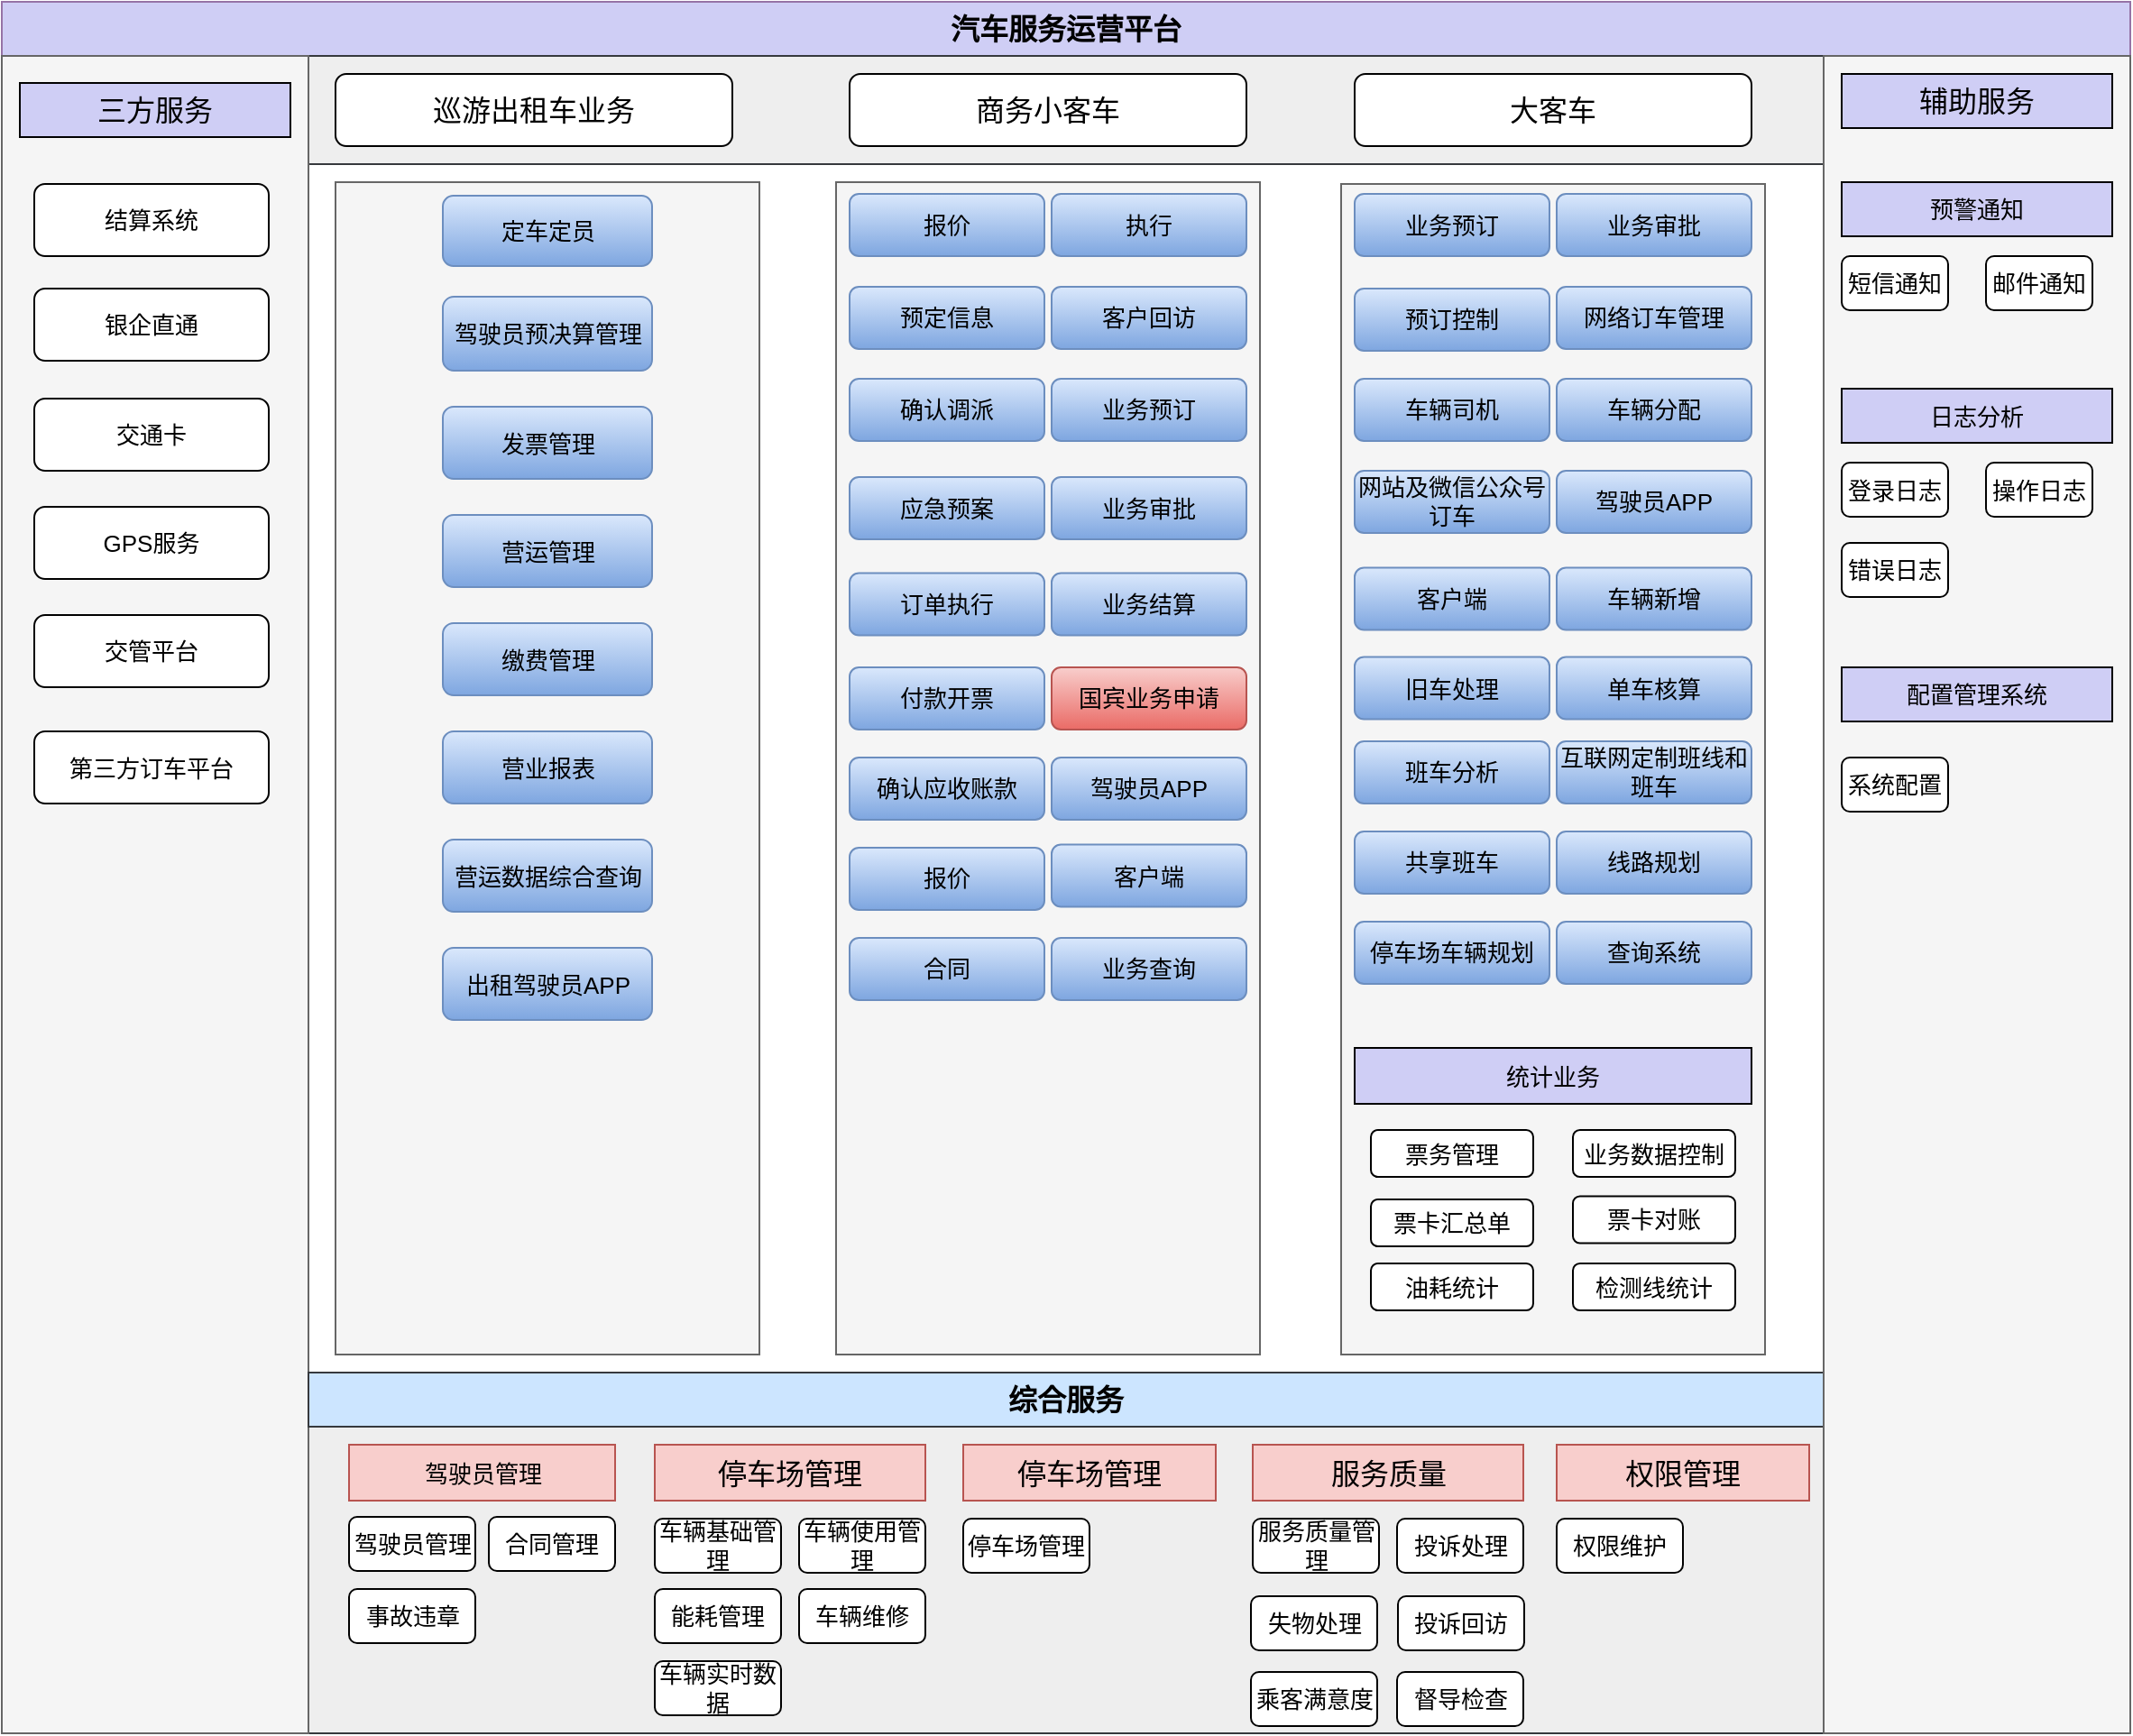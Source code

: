 <mxfile version="16.0.3" type="github">
  <diagram id="PbEHLwvle0bfFOzdE0RF" name="第 1 页">
    <mxGraphModel dx="1422" dy="762" grid="1" gridSize="10" guides="1" tooltips="1" connect="1" arrows="1" fold="1" page="1" pageScale="1" pageWidth="827" pageHeight="1169" math="0" shadow="0">
      <root>
        <mxCell id="0" />
        <mxCell id="1" parent="0" />
        <mxCell id="bQanzyuvM3PR-ToL9I3--1" value="" style="rounded=0;whiteSpace=wrap;html=1;" vertex="1" parent="1">
          <mxGeometry x="220" y="90" width="990" height="960" as="geometry" />
        </mxCell>
        <mxCell id="bQanzyuvM3PR-ToL9I3--2" value="汽车服务运营平台" style="rounded=0;whiteSpace=wrap;html=1;fillColor=#CFCEF5;strokeColor=#9673a6;fontStyle=1;fontSize=16;" vertex="1" parent="1">
          <mxGeometry x="200" y="90" width="1180" height="30" as="geometry" />
        </mxCell>
        <mxCell id="bQanzyuvM3PR-ToL9I3--3" value="" style="rounded=0;whiteSpace=wrap;html=1;fontSize=16;fillColor=#eeeeee;strokeColor=#36393d;" vertex="1" parent="1">
          <mxGeometry x="220" y="120" width="990" height="60" as="geometry" />
        </mxCell>
        <mxCell id="bQanzyuvM3PR-ToL9I3--5" value="巡游出租车业务" style="rounded=1;whiteSpace=wrap;html=1;fontSize=16;" vertex="1" parent="1">
          <mxGeometry x="385" y="130" width="220" height="40" as="geometry" />
        </mxCell>
        <mxCell id="bQanzyuvM3PR-ToL9I3--6" value="商务小客车" style="rounded=1;whiteSpace=wrap;html=1;fontSize=16;" vertex="1" parent="1">
          <mxGeometry x="670" y="130" width="220" height="40" as="geometry" />
        </mxCell>
        <mxCell id="bQanzyuvM3PR-ToL9I3--7" value="大客车" style="rounded=1;whiteSpace=wrap;html=1;fontSize=16;" vertex="1" parent="1">
          <mxGeometry x="950" y="130" width="220" height="40" as="geometry" />
        </mxCell>
        <mxCell id="bQanzyuvM3PR-ToL9I3--8" value="" style="rounded=0;whiteSpace=wrap;html=1;fontSize=16;fillColor=#eeeeee;strokeColor=#36393d;" vertex="1" parent="1">
          <mxGeometry x="370" y="880" width="840" height="170" as="geometry" />
        </mxCell>
        <mxCell id="bQanzyuvM3PR-ToL9I3--24" value="" style="rounded=0;whiteSpace=wrap;html=1;fontSize=16;fillColor=#f5f5f5;strokeColor=#666666;fontColor=#333333;" vertex="1" parent="1">
          <mxGeometry x="200" y="120" width="170" height="930" as="geometry" />
        </mxCell>
        <mxCell id="bQanzyuvM3PR-ToL9I3--25" value="三方服务" style="rounded=0;whiteSpace=wrap;html=1;fontSize=16;fillColor=#CFCEF5;" vertex="1" parent="1">
          <mxGeometry x="210" y="135" width="150" height="30" as="geometry" />
        </mxCell>
        <mxCell id="bQanzyuvM3PR-ToL9I3--26" value="结算系统" style="rounded=1;whiteSpace=wrap;html=1;fontSize=13;" vertex="1" parent="1">
          <mxGeometry x="218" y="191" width="130" height="40" as="geometry" />
        </mxCell>
        <mxCell id="bQanzyuvM3PR-ToL9I3--27" value="银企直通" style="rounded=1;whiteSpace=wrap;html=1;fontSize=13;" vertex="1" parent="1">
          <mxGeometry x="218" y="249" width="130" height="40" as="geometry" />
        </mxCell>
        <mxCell id="bQanzyuvM3PR-ToL9I3--28" value="交通卡" style="rounded=1;whiteSpace=wrap;html=1;fontSize=13;" vertex="1" parent="1">
          <mxGeometry x="218" y="310" width="130" height="40" as="geometry" />
        </mxCell>
        <mxCell id="bQanzyuvM3PR-ToL9I3--29" value="GPS服务" style="rounded=1;whiteSpace=wrap;html=1;fontSize=13;" vertex="1" parent="1">
          <mxGeometry x="218" y="370" width="130" height="40" as="geometry" />
        </mxCell>
        <mxCell id="bQanzyuvM3PR-ToL9I3--30" value="交管平台" style="rounded=1;whiteSpace=wrap;html=1;fontSize=13;" vertex="1" parent="1">
          <mxGeometry x="218" y="430" width="130" height="40" as="geometry" />
        </mxCell>
        <mxCell id="bQanzyuvM3PR-ToL9I3--45" value="" style="rounded=0;whiteSpace=wrap;html=1;fontSize=13;fillColor=#f5f5f5;strokeColor=#666666;fontColor=#333333;" vertex="1" parent="1">
          <mxGeometry x="385" y="190" width="235" height="650" as="geometry" />
        </mxCell>
        <mxCell id="bQanzyuvM3PR-ToL9I3--34" value="定车定员" style="rounded=1;whiteSpace=wrap;html=1;fontSize=13;fillColor=#dae8fc;strokeColor=#6c8ebf;gradientColor=#7ea6e0;" vertex="1" parent="1">
          <mxGeometry x="444.5" y="197.5" width="116" height="39" as="geometry" />
        </mxCell>
        <mxCell id="bQanzyuvM3PR-ToL9I3--35" value="驾驶员预决算管理" style="rounded=1;whiteSpace=wrap;html=1;fontSize=13;fillColor=#dae8fc;strokeColor=#6c8ebf;gradientColor=#7ea6e0;" vertex="1" parent="1">
          <mxGeometry x="444.5" y="253.5" width="116" height="41" as="geometry" />
        </mxCell>
        <mxCell id="bQanzyuvM3PR-ToL9I3--36" value="发票管理" style="rounded=1;whiteSpace=wrap;html=1;fontSize=13;fillColor=#dae8fc;strokeColor=#6c8ebf;gradientColor=#7ea6e0;" vertex="1" parent="1">
          <mxGeometry x="444.5" y="314.5" width="116" height="40" as="geometry" />
        </mxCell>
        <mxCell id="bQanzyuvM3PR-ToL9I3--37" value="营运管理" style="rounded=1;whiteSpace=wrap;html=1;fontSize=13;fillColor=#dae8fc;strokeColor=#6c8ebf;gradientColor=#7ea6e0;" vertex="1" parent="1">
          <mxGeometry x="444.5" y="374.5" width="116" height="40" as="geometry" />
        </mxCell>
        <mxCell id="bQanzyuvM3PR-ToL9I3--38" value="缴费管理" style="rounded=1;whiteSpace=wrap;html=1;fontSize=13;fillColor=#dae8fc;strokeColor=#6c8ebf;gradientColor=#7ea6e0;" vertex="1" parent="1">
          <mxGeometry x="444.5" y="434.5" width="116" height="40" as="geometry" />
        </mxCell>
        <mxCell id="bQanzyuvM3PR-ToL9I3--39" value="营业报表" style="rounded=1;whiteSpace=wrap;html=1;fontSize=13;fillColor=#dae8fc;strokeColor=#6c8ebf;gradientColor=#7ea6e0;" vertex="1" parent="1">
          <mxGeometry x="444.5" y="494.5" width="116" height="40" as="geometry" />
        </mxCell>
        <mxCell id="bQanzyuvM3PR-ToL9I3--41" value="营运数据综合查询" style="rounded=1;whiteSpace=wrap;html=1;fontSize=13;fillColor=#dae8fc;strokeColor=#6c8ebf;gradientColor=#7ea6e0;" vertex="1" parent="1">
          <mxGeometry x="444.5" y="554.5" width="116" height="40" as="geometry" />
        </mxCell>
        <mxCell id="bQanzyuvM3PR-ToL9I3--43" value="出租驾驶员APP" style="rounded=1;whiteSpace=wrap;html=1;fontSize=13;fillColor=#dae8fc;strokeColor=#6c8ebf;gradientColor=#7ea6e0;" vertex="1" parent="1">
          <mxGeometry x="444.5" y="614.5" width="116" height="40" as="geometry" />
        </mxCell>
        <mxCell id="bQanzyuvM3PR-ToL9I3--46" value="第三方订车平台" style="rounded=1;whiteSpace=wrap;html=1;fontSize=13;" vertex="1" parent="1">
          <mxGeometry x="218" y="494.5" width="130" height="40" as="geometry" />
        </mxCell>
        <mxCell id="bQanzyuvM3PR-ToL9I3--47" value="" style="rounded=0;whiteSpace=wrap;html=1;fontSize=13;fillColor=#f5f5f5;strokeColor=#666666;fontColor=#333333;" vertex="1" parent="1">
          <mxGeometry x="662.5" y="190" width="235" height="650" as="geometry" />
        </mxCell>
        <mxCell id="bQanzyuvM3PR-ToL9I3--48" value="报价" style="rounded=1;whiteSpace=wrap;html=1;fontSize=13;fillColor=#dae8fc;strokeColor=#6c8ebf;gradientColor=#7ea6e0;" vertex="1" parent="1">
          <mxGeometry x="670" y="196.5" width="108" height="34.5" as="geometry" />
        </mxCell>
        <mxCell id="bQanzyuvM3PR-ToL9I3--49" value="预定信息" style="rounded=1;whiteSpace=wrap;html=1;fontSize=13;fillColor=#dae8fc;strokeColor=#6c8ebf;gradientColor=#7ea6e0;" vertex="1" parent="1">
          <mxGeometry x="670" y="248" width="108" height="34.5" as="geometry" />
        </mxCell>
        <mxCell id="bQanzyuvM3PR-ToL9I3--50" value="确认调派" style="rounded=1;whiteSpace=wrap;html=1;fontSize=13;fillColor=#dae8fc;strokeColor=#6c8ebf;gradientColor=#7ea6e0;" vertex="1" parent="1">
          <mxGeometry x="670" y="299" width="108" height="34.5" as="geometry" />
        </mxCell>
        <mxCell id="bQanzyuvM3PR-ToL9I3--51" value="应急预案" style="rounded=1;whiteSpace=wrap;html=1;fontSize=13;fillColor=#dae8fc;strokeColor=#6c8ebf;gradientColor=#7ea6e0;" vertex="1" parent="1">
          <mxGeometry x="670" y="353.5" width="108" height="34.5" as="geometry" />
        </mxCell>
        <mxCell id="bQanzyuvM3PR-ToL9I3--52" value="付款开票" style="rounded=1;whiteSpace=wrap;html=1;fontSize=13;fillColor=#dae8fc;strokeColor=#6c8ebf;gradientColor=#7ea6e0;" vertex="1" parent="1">
          <mxGeometry x="670" y="459" width="108" height="34.5" as="geometry" />
        </mxCell>
        <mxCell id="bQanzyuvM3PR-ToL9I3--53" value="确认应收账款" style="rounded=1;whiteSpace=wrap;html=1;fontSize=13;fillColor=#dae8fc;strokeColor=#6c8ebf;gradientColor=#7ea6e0;" vertex="1" parent="1">
          <mxGeometry x="670" y="509" width="108" height="34.5" as="geometry" />
        </mxCell>
        <mxCell id="bQanzyuvM3PR-ToL9I3--55" value="报价" style="rounded=1;whiteSpace=wrap;html=1;fontSize=13;fillColor=#dae8fc;strokeColor=#6c8ebf;gradientColor=#7ea6e0;" vertex="1" parent="1">
          <mxGeometry x="670" y="559" width="108" height="34.5" as="geometry" />
        </mxCell>
        <mxCell id="bQanzyuvM3PR-ToL9I3--56" value="合同" style="rounded=1;whiteSpace=wrap;html=1;fontSize=13;fillColor=#dae8fc;strokeColor=#6c8ebf;gradientColor=#7ea6e0;" vertex="1" parent="1">
          <mxGeometry x="670" y="609" width="108" height="34.5" as="geometry" />
        </mxCell>
        <mxCell id="bQanzyuvM3PR-ToL9I3--57" value="订单执行" style="rounded=1;whiteSpace=wrap;html=1;fontSize=13;fillColor=#dae8fc;strokeColor=#6c8ebf;gradientColor=#7ea6e0;" vertex="1" parent="1">
          <mxGeometry x="670" y="406.75" width="108" height="34.5" as="geometry" />
        </mxCell>
        <mxCell id="bQanzyuvM3PR-ToL9I3--58" value="执行" style="rounded=1;whiteSpace=wrap;html=1;fontSize=13;fillColor=#dae8fc;strokeColor=#6c8ebf;gradientColor=#7ea6e0;" vertex="1" parent="1">
          <mxGeometry x="782" y="196.5" width="108" height="34.5" as="geometry" />
        </mxCell>
        <mxCell id="bQanzyuvM3PR-ToL9I3--59" value="客户回访" style="rounded=1;whiteSpace=wrap;html=1;fontSize=13;fillColor=#dae8fc;strokeColor=#6c8ebf;gradientColor=#7ea6e0;" vertex="1" parent="1">
          <mxGeometry x="782" y="248" width="108" height="34.5" as="geometry" />
        </mxCell>
        <mxCell id="bQanzyuvM3PR-ToL9I3--60" value="业务预订" style="rounded=1;whiteSpace=wrap;html=1;fontSize=13;fillColor=#dae8fc;strokeColor=#6c8ebf;gradientColor=#7ea6e0;" vertex="1" parent="1">
          <mxGeometry x="782" y="299" width="108" height="34.5" as="geometry" />
        </mxCell>
        <mxCell id="bQanzyuvM3PR-ToL9I3--61" value="业务审批" style="rounded=1;whiteSpace=wrap;html=1;fontSize=13;fillColor=#dae8fc;strokeColor=#6c8ebf;gradientColor=#7ea6e0;" vertex="1" parent="1">
          <mxGeometry x="782" y="353.5" width="108" height="34.5" as="geometry" />
        </mxCell>
        <mxCell id="bQanzyuvM3PR-ToL9I3--62" value="业务结算" style="rounded=1;whiteSpace=wrap;html=1;fontSize=13;fillColor=#dae8fc;strokeColor=#6c8ebf;gradientColor=#7ea6e0;" vertex="1" parent="1">
          <mxGeometry x="782" y="406.75" width="108" height="34.5" as="geometry" />
        </mxCell>
        <mxCell id="bQanzyuvM3PR-ToL9I3--63" value="国宾业务申请" style="rounded=1;whiteSpace=wrap;html=1;fontSize=13;fillColor=#f8cecc;strokeColor=#b85450;gradientColor=#ea6b66;" vertex="1" parent="1">
          <mxGeometry x="782" y="459" width="108" height="34.5" as="geometry" />
        </mxCell>
        <mxCell id="bQanzyuvM3PR-ToL9I3--64" value="驾驶员APP" style="rounded=1;whiteSpace=wrap;html=1;fontSize=13;fillColor=#dae8fc;strokeColor=#6c8ebf;gradientColor=#7ea6e0;" vertex="1" parent="1">
          <mxGeometry x="782" y="509" width="108" height="34.5" as="geometry" />
        </mxCell>
        <mxCell id="bQanzyuvM3PR-ToL9I3--65" value="业务查询　" style="rounded=1;whiteSpace=wrap;html=1;fontSize=13;fillColor=#dae8fc;strokeColor=#6c8ebf;gradientColor=#7ea6e0;" vertex="1" parent="1">
          <mxGeometry x="782" y="609" width="108" height="34.5" as="geometry" />
        </mxCell>
        <mxCell id="bQanzyuvM3PR-ToL9I3--66" value="" style="rounded=0;whiteSpace=wrap;html=1;fontSize=13;fillColor=#f5f5f5;strokeColor=#666666;fontColor=#333333;" vertex="1" parent="1">
          <mxGeometry x="942.5" y="191" width="235" height="649" as="geometry" />
        </mxCell>
        <mxCell id="bQanzyuvM3PR-ToL9I3--67" value="业务预订" style="rounded=1;whiteSpace=wrap;html=1;fontSize=13;fillColor=#dae8fc;strokeColor=#6c8ebf;gradientColor=#7ea6e0;" vertex="1" parent="1">
          <mxGeometry x="950" y="196.5" width="108" height="34.5" as="geometry" />
        </mxCell>
        <mxCell id="bQanzyuvM3PR-ToL9I3--68" value="业务审批" style="rounded=1;whiteSpace=wrap;html=1;fontSize=13;fillColor=#dae8fc;strokeColor=#6c8ebf;gradientColor=#7ea6e0;" vertex="1" parent="1">
          <mxGeometry x="1062" y="196.5" width="108" height="34.5" as="geometry" />
        </mxCell>
        <mxCell id="bQanzyuvM3PR-ToL9I3--72" value="预订控制" style="rounded=1;whiteSpace=wrap;html=1;fontSize=13;fillColor=#dae8fc;strokeColor=#6c8ebf;gradientColor=#7ea6e0;" vertex="1" parent="1">
          <mxGeometry x="950" y="249" width="108" height="34.5" as="geometry" />
        </mxCell>
        <mxCell id="bQanzyuvM3PR-ToL9I3--73" value="网络订车管理" style="rounded=1;whiteSpace=wrap;html=1;fontSize=13;fillColor=#dae8fc;strokeColor=#6c8ebf;gradientColor=#7ea6e0;" vertex="1" parent="1">
          <mxGeometry x="1062" y="248" width="108" height="34.5" as="geometry" />
        </mxCell>
        <mxCell id="bQanzyuvM3PR-ToL9I3--74" value="车辆司机" style="rounded=1;whiteSpace=wrap;html=1;fontSize=13;fillColor=#dae8fc;strokeColor=#6c8ebf;gradientColor=#7ea6e0;" vertex="1" parent="1">
          <mxGeometry x="950" y="299" width="108" height="34.5" as="geometry" />
        </mxCell>
        <mxCell id="bQanzyuvM3PR-ToL9I3--75" value="车辆分配" style="rounded=1;whiteSpace=wrap;html=1;fontSize=13;fillColor=#dae8fc;strokeColor=#6c8ebf;gradientColor=#7ea6e0;" vertex="1" parent="1">
          <mxGeometry x="1062" y="299" width="108" height="34.5" as="geometry" />
        </mxCell>
        <mxCell id="bQanzyuvM3PR-ToL9I3--76" value="网站及微信公众号订车" style="rounded=1;whiteSpace=wrap;html=1;fontSize=13;fillColor=#dae8fc;strokeColor=#6c8ebf;gradientColor=#7ea6e0;" vertex="1" parent="1">
          <mxGeometry x="950" y="350" width="108" height="34.5" as="geometry" />
        </mxCell>
        <mxCell id="bQanzyuvM3PR-ToL9I3--77" value="驾驶员APP" style="rounded=1;whiteSpace=wrap;html=1;fontSize=13;fillColor=#dae8fc;strokeColor=#6c8ebf;gradientColor=#7ea6e0;" vertex="1" parent="1">
          <mxGeometry x="1062" y="350" width="108" height="34.5" as="geometry" />
        </mxCell>
        <mxCell id="bQanzyuvM3PR-ToL9I3--78" value="客户端" style="rounded=1;whiteSpace=wrap;html=1;fontSize=13;fillColor=#dae8fc;strokeColor=#6c8ebf;gradientColor=#7ea6e0;" vertex="1" parent="1">
          <mxGeometry x="782" y="557.25" width="108" height="34.5" as="geometry" />
        </mxCell>
        <mxCell id="bQanzyuvM3PR-ToL9I3--79" value="客户端" style="rounded=1;whiteSpace=wrap;html=1;fontSize=13;fillColor=#dae8fc;strokeColor=#6c8ebf;gradientColor=#7ea6e0;" vertex="1" parent="1">
          <mxGeometry x="950" y="403.75" width="108" height="34.5" as="geometry" />
        </mxCell>
        <mxCell id="bQanzyuvM3PR-ToL9I3--80" value="统计业务" style="rounded=0;whiteSpace=wrap;html=1;fontSize=13;fillColor=#CFCEF5;" vertex="1" parent="1">
          <mxGeometry x="950" y="670" width="220" height="31" as="geometry" />
        </mxCell>
        <mxCell id="bQanzyuvM3PR-ToL9I3--81" value="票务管理" style="rounded=1;whiteSpace=wrap;html=1;fontSize=13;" vertex="1" parent="1">
          <mxGeometry x="959" y="715.5" width="90" height="26" as="geometry" />
        </mxCell>
        <mxCell id="bQanzyuvM3PR-ToL9I3--82" value="业务数据控制" style="rounded=1;whiteSpace=wrap;html=1;fontSize=13;" vertex="1" parent="1">
          <mxGeometry x="1071" y="715.5" width="90" height="26" as="geometry" />
        </mxCell>
        <mxCell id="bQanzyuvM3PR-ToL9I3--83" value="票卡汇总单" style="rounded=1;whiteSpace=wrap;html=1;fontSize=13;" vertex="1" parent="1">
          <mxGeometry x="959" y="754" width="90" height="26" as="geometry" />
        </mxCell>
        <mxCell id="bQanzyuvM3PR-ToL9I3--84" value="票卡对账" style="rounded=1;whiteSpace=wrap;html=1;fontSize=13;" vertex="1" parent="1">
          <mxGeometry x="1071" y="752.25" width="90" height="26" as="geometry" />
        </mxCell>
        <mxCell id="bQanzyuvM3PR-ToL9I3--85" value="油耗统计" style="rounded=1;whiteSpace=wrap;html=1;fontSize=13;" vertex="1" parent="1">
          <mxGeometry x="959" y="789.5" width="90" height="26" as="geometry" />
        </mxCell>
        <mxCell id="bQanzyuvM3PR-ToL9I3--86" value="检测线统计" style="rounded=1;whiteSpace=wrap;html=1;fontSize=13;" vertex="1" parent="1">
          <mxGeometry x="1071" y="789.5" width="90" height="26" as="geometry" />
        </mxCell>
        <mxCell id="bQanzyuvM3PR-ToL9I3--87" value="车辆新增" style="rounded=1;whiteSpace=wrap;html=1;fontSize=13;fillColor=#dae8fc;strokeColor=#6c8ebf;gradientColor=#7ea6e0;" vertex="1" parent="1">
          <mxGeometry x="1062" y="403.75" width="108" height="34.5" as="geometry" />
        </mxCell>
        <mxCell id="bQanzyuvM3PR-ToL9I3--89" value="旧车处理" style="rounded=1;whiteSpace=wrap;html=1;fontSize=13;fillColor=#dae8fc;strokeColor=#6c8ebf;gradientColor=#7ea6e0;" vertex="1" parent="1">
          <mxGeometry x="950" y="453.25" width="108" height="34.5" as="geometry" />
        </mxCell>
        <mxCell id="bQanzyuvM3PR-ToL9I3--90" value="单车核算" style="rounded=1;whiteSpace=wrap;html=1;fontSize=13;fillColor=#dae8fc;strokeColor=#6c8ebf;gradientColor=#7ea6e0;" vertex="1" parent="1">
          <mxGeometry x="1062" y="453.25" width="108" height="34.5" as="geometry" />
        </mxCell>
        <mxCell id="bQanzyuvM3PR-ToL9I3--91" value="班车分析" style="rounded=1;whiteSpace=wrap;html=1;fontSize=13;fillColor=#dae8fc;strokeColor=#6c8ebf;gradientColor=#7ea6e0;" vertex="1" parent="1">
          <mxGeometry x="950" y="500" width="108" height="34.5" as="geometry" />
        </mxCell>
        <mxCell id="bQanzyuvM3PR-ToL9I3--92" value="互联网定制班线和班车" style="rounded=1;whiteSpace=wrap;html=1;fontSize=13;fillColor=#dae8fc;strokeColor=#6c8ebf;gradientColor=#7ea6e0;" vertex="1" parent="1">
          <mxGeometry x="1062" y="500" width="108" height="34.5" as="geometry" />
        </mxCell>
        <mxCell id="bQanzyuvM3PR-ToL9I3--94" value="共享班车" style="rounded=1;whiteSpace=wrap;html=1;fontSize=13;fillColor=#dae8fc;strokeColor=#6c8ebf;gradientColor=#7ea6e0;" vertex="1" parent="1">
          <mxGeometry x="950" y="550" width="108" height="34.5" as="geometry" />
        </mxCell>
        <mxCell id="bQanzyuvM3PR-ToL9I3--95" value="线路规划" style="rounded=1;whiteSpace=wrap;html=1;fontSize=13;fillColor=#dae8fc;strokeColor=#6c8ebf;gradientColor=#7ea6e0;" vertex="1" parent="1">
          <mxGeometry x="1062" y="550" width="108" height="34.5" as="geometry" />
        </mxCell>
        <mxCell id="bQanzyuvM3PR-ToL9I3--96" value="综合服务" style="rounded=0;whiteSpace=wrap;html=1;fillColor=#cce5ff;strokeColor=#36393d;fontStyle=1;fontSize=16;" vertex="1" parent="1">
          <mxGeometry x="370" y="850" width="840" height="30" as="geometry" />
        </mxCell>
        <mxCell id="bQanzyuvM3PR-ToL9I3--99" value="停车场车辆规划" style="rounded=1;whiteSpace=wrap;html=1;fontSize=13;fillColor=#dae8fc;strokeColor=#6c8ebf;gradientColor=#7ea6e0;" vertex="1" parent="1">
          <mxGeometry x="950" y="600" width="108" height="34.5" as="geometry" />
        </mxCell>
        <mxCell id="bQanzyuvM3PR-ToL9I3--100" value="查询系统" style="rounded=1;whiteSpace=wrap;html=1;fontSize=13;fillColor=#dae8fc;strokeColor=#6c8ebf;gradientColor=#7ea6e0;" vertex="1" parent="1">
          <mxGeometry x="1062" y="600" width="108" height="34.5" as="geometry" />
        </mxCell>
        <mxCell id="bQanzyuvM3PR-ToL9I3--101" value="驾驶员管理" style="rounded=0;whiteSpace=wrap;html=1;fontSize=13;fillColor=#f8cecc;strokeColor=#b85450;" vertex="1" parent="1">
          <mxGeometry x="392.5" y="890" width="147.5" height="31" as="geometry" />
        </mxCell>
        <mxCell id="bQanzyuvM3PR-ToL9I3--102" value="&lt;span style=&quot;font-size: 16px&quot;&gt;停车场管理&lt;/span&gt;" style="rounded=0;whiteSpace=wrap;html=1;fontSize=13;fillColor=#f8cecc;strokeColor=#b85450;" vertex="1" parent="1">
          <mxGeometry x="733" y="890" width="140" height="31" as="geometry" />
        </mxCell>
        <mxCell id="bQanzyuvM3PR-ToL9I3--104" value="驾驶员管理" style="rounded=1;whiteSpace=wrap;html=1;fontSize=13;" vertex="1" parent="1">
          <mxGeometry x="392.5" y="930" width="70" height="30" as="geometry" />
        </mxCell>
        <mxCell id="bQanzyuvM3PR-ToL9I3--105" value="合同管理" style="rounded=1;whiteSpace=wrap;html=1;fontSize=13;" vertex="1" parent="1">
          <mxGeometry x="470" y="930" width="70" height="30" as="geometry" />
        </mxCell>
        <mxCell id="bQanzyuvM3PR-ToL9I3--106" value="事故违章" style="rounded=1;whiteSpace=wrap;html=1;fontSize=13;" vertex="1" parent="1">
          <mxGeometry x="392.5" y="970" width="70" height="30" as="geometry" />
        </mxCell>
        <mxCell id="bQanzyuvM3PR-ToL9I3--107" value="停车场管理" style="rounded=1;whiteSpace=wrap;html=1;fontSize=13;" vertex="1" parent="1">
          <mxGeometry x="733" y="931" width="70" height="30" as="geometry" />
        </mxCell>
        <mxCell id="bQanzyuvM3PR-ToL9I3--110" value="失物处理" style="rounded=1;whiteSpace=wrap;html=1;fontSize=13;" vertex="1" parent="1">
          <mxGeometry x="892.5" y="974" width="70" height="30" as="geometry" />
        </mxCell>
        <mxCell id="bQanzyuvM3PR-ToL9I3--111" value="投诉回访" style="rounded=1;whiteSpace=wrap;html=1;fontSize=13;" vertex="1" parent="1">
          <mxGeometry x="974" y="974" width="70" height="30" as="geometry" />
        </mxCell>
        <mxCell id="bQanzyuvM3PR-ToL9I3--112" value="乘客满意度" style="rounded=1;whiteSpace=wrap;html=1;fontSize=13;" vertex="1" parent="1">
          <mxGeometry x="892.5" y="1016" width="70" height="30" as="geometry" />
        </mxCell>
        <mxCell id="bQanzyuvM3PR-ToL9I3--113" value="督导检查" style="rounded=1;whiteSpace=wrap;html=1;fontSize=13;" vertex="1" parent="1">
          <mxGeometry x="973.5" y="1016" width="70" height="30" as="geometry" />
        </mxCell>
        <mxCell id="bQanzyuvM3PR-ToL9I3--114" value="&lt;span style=&quot;font-size: 16px&quot;&gt;停车场管理&lt;/span&gt;" style="rounded=0;whiteSpace=wrap;html=1;fontSize=13;fillColor=#f8cecc;strokeColor=#b85450;" vertex="1" parent="1">
          <mxGeometry x="562" y="890" width="150" height="31" as="geometry" />
        </mxCell>
        <mxCell id="bQanzyuvM3PR-ToL9I3--115" value="车辆基础管理" style="rounded=1;whiteSpace=wrap;html=1;fontSize=13;" vertex="1" parent="1">
          <mxGeometry x="562" y="931" width="70" height="30" as="geometry" />
        </mxCell>
        <mxCell id="bQanzyuvM3PR-ToL9I3--116" value="车辆使用管理" style="rounded=1;whiteSpace=wrap;html=1;fontSize=13;" vertex="1" parent="1">
          <mxGeometry x="642" y="931" width="70" height="30" as="geometry" />
        </mxCell>
        <mxCell id="bQanzyuvM3PR-ToL9I3--117" value="能耗管理" style="rounded=1;whiteSpace=wrap;html=1;fontSize=13;" vertex="1" parent="1">
          <mxGeometry x="562" y="970" width="70" height="30" as="geometry" />
        </mxCell>
        <mxCell id="bQanzyuvM3PR-ToL9I3--118" value="车辆维修" style="rounded=1;whiteSpace=wrap;html=1;fontSize=13;" vertex="1" parent="1">
          <mxGeometry x="642" y="970" width="70" height="30" as="geometry" />
        </mxCell>
        <mxCell id="bQanzyuvM3PR-ToL9I3--119" value="车辆实时数据" style="rounded=1;whiteSpace=wrap;html=1;fontSize=13;" vertex="1" parent="1">
          <mxGeometry x="562" y="1010" width="70" height="30" as="geometry" />
        </mxCell>
        <mxCell id="bQanzyuvM3PR-ToL9I3--128" value="&lt;span style=&quot;font-size: 16px&quot;&gt;服务质量&lt;/span&gt;" style="rounded=0;whiteSpace=wrap;html=1;fontSize=13;fillColor=#f8cecc;strokeColor=#b85450;" vertex="1" parent="1">
          <mxGeometry x="893.5" y="890" width="150" height="31" as="geometry" />
        </mxCell>
        <mxCell id="bQanzyuvM3PR-ToL9I3--129" value="服务质量管理" style="rounded=1;whiteSpace=wrap;html=1;fontSize=13;" vertex="1" parent="1">
          <mxGeometry x="893.5" y="931" width="70" height="30" as="geometry" />
        </mxCell>
        <mxCell id="bQanzyuvM3PR-ToL9I3--130" value="投诉处理" style="rounded=1;whiteSpace=wrap;html=1;fontSize=13;" vertex="1" parent="1">
          <mxGeometry x="973.5" y="931" width="70" height="30" as="geometry" />
        </mxCell>
        <mxCell id="bQanzyuvM3PR-ToL9I3--132" value="&lt;span style=&quot;font-size: 16px&quot;&gt;权限管理&lt;/span&gt;" style="rounded=0;whiteSpace=wrap;html=1;fontSize=13;fillColor=#f8cecc;strokeColor=#b85450;" vertex="1" parent="1">
          <mxGeometry x="1062" y="890" width="140" height="31" as="geometry" />
        </mxCell>
        <mxCell id="bQanzyuvM3PR-ToL9I3--133" value="权限维护" style="rounded=1;whiteSpace=wrap;html=1;fontSize=13;" vertex="1" parent="1">
          <mxGeometry x="1062" y="931" width="70" height="30" as="geometry" />
        </mxCell>
        <mxCell id="bQanzyuvM3PR-ToL9I3--134" value="" style="rounded=0;whiteSpace=wrap;html=1;fontSize=13;fillColor=#f5f5f5;fontColor=#333333;strokeColor=#666666;" vertex="1" parent="1">
          <mxGeometry x="1210" y="120" width="170" height="930" as="geometry" />
        </mxCell>
        <mxCell id="bQanzyuvM3PR-ToL9I3--135" value="辅助服务" style="rounded=0;whiteSpace=wrap;html=1;fontSize=16;fillColor=#CFCEF5;" vertex="1" parent="1">
          <mxGeometry x="1220" y="130" width="150" height="30" as="geometry" />
        </mxCell>
        <mxCell id="bQanzyuvM3PR-ToL9I3--136" value="预警通知" style="rounded=0;whiteSpace=wrap;html=1;fontSize=13;fillColor=#CFCEF5;" vertex="1" parent="1">
          <mxGeometry x="1220" y="190" width="150" height="30" as="geometry" />
        </mxCell>
        <mxCell id="bQanzyuvM3PR-ToL9I3--137" value="短信通知" style="rounded=1;whiteSpace=wrap;html=1;fontSize=13;" vertex="1" parent="1">
          <mxGeometry x="1220" y="231" width="59" height="30" as="geometry" />
        </mxCell>
        <mxCell id="bQanzyuvM3PR-ToL9I3--138" value="邮件通知" style="rounded=1;whiteSpace=wrap;html=1;fontSize=13;" vertex="1" parent="1">
          <mxGeometry x="1300" y="231" width="59" height="30" as="geometry" />
        </mxCell>
        <mxCell id="bQanzyuvM3PR-ToL9I3--139" value="日志分析" style="rounded=0;whiteSpace=wrap;html=1;fontSize=13;fillColor=#CFCEF5;" vertex="1" parent="1">
          <mxGeometry x="1220" y="304.5" width="150" height="30" as="geometry" />
        </mxCell>
        <mxCell id="bQanzyuvM3PR-ToL9I3--140" value="登录日志" style="rounded=1;whiteSpace=wrap;html=1;fontSize=13;" vertex="1" parent="1">
          <mxGeometry x="1220" y="345.5" width="59" height="30" as="geometry" />
        </mxCell>
        <mxCell id="bQanzyuvM3PR-ToL9I3--141" value="操作日志" style="rounded=1;whiteSpace=wrap;html=1;fontSize=13;" vertex="1" parent="1">
          <mxGeometry x="1300" y="345.5" width="59" height="30" as="geometry" />
        </mxCell>
        <mxCell id="bQanzyuvM3PR-ToL9I3--143" value="错误日志" style="rounded=1;whiteSpace=wrap;html=1;fontSize=13;" vertex="1" parent="1">
          <mxGeometry x="1220" y="390" width="59" height="30" as="geometry" />
        </mxCell>
        <mxCell id="bQanzyuvM3PR-ToL9I3--145" value="配置管理系统" style="rounded=0;whiteSpace=wrap;html=1;fontSize=13;fillColor=#CFCEF5;" vertex="1" parent="1">
          <mxGeometry x="1220" y="459" width="150" height="30" as="geometry" />
        </mxCell>
        <mxCell id="bQanzyuvM3PR-ToL9I3--146" value="系统配置" style="rounded=1;whiteSpace=wrap;html=1;fontSize=13;" vertex="1" parent="1">
          <mxGeometry x="1220" y="509" width="59" height="30" as="geometry" />
        </mxCell>
      </root>
    </mxGraphModel>
  </diagram>
</mxfile>
